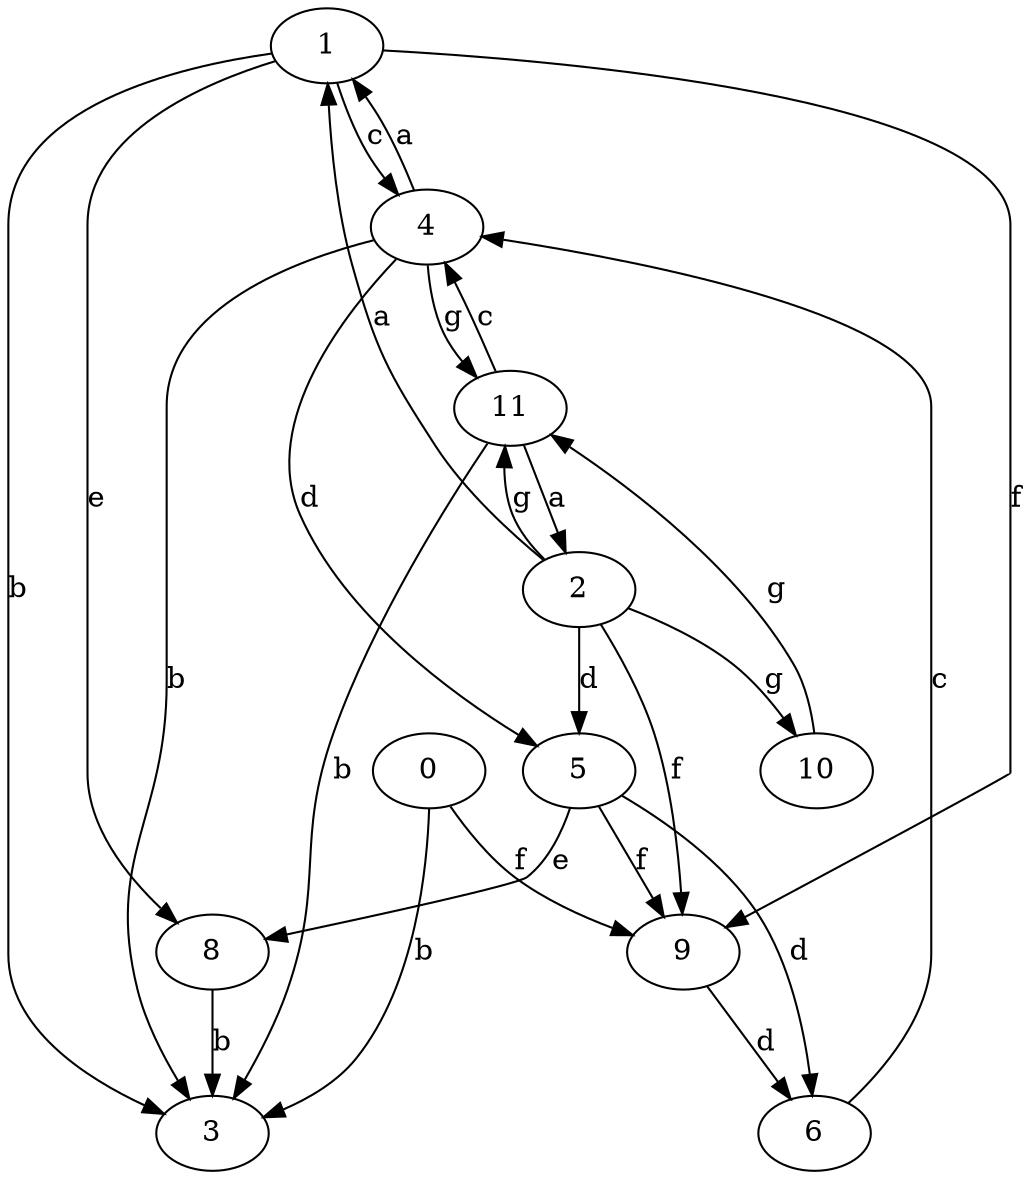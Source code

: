 strict digraph  {
1;
2;
3;
4;
0;
5;
6;
8;
9;
10;
11;
1 -> 3  [label=b];
1 -> 4  [label=c];
1 -> 8  [label=e];
1 -> 9  [label=f];
2 -> 1  [label=a];
2 -> 5  [label=d];
2 -> 9  [label=f];
2 -> 10  [label=g];
2 -> 11  [label=g];
4 -> 1  [label=a];
4 -> 3  [label=b];
4 -> 5  [label=d];
4 -> 11  [label=g];
0 -> 3  [label=b];
0 -> 9  [label=f];
5 -> 6  [label=d];
5 -> 8  [label=e];
5 -> 9  [label=f];
6 -> 4  [label=c];
8 -> 3  [label=b];
9 -> 6  [label=d];
10 -> 11  [label=g];
11 -> 2  [label=a];
11 -> 3  [label=b];
11 -> 4  [label=c];
}
